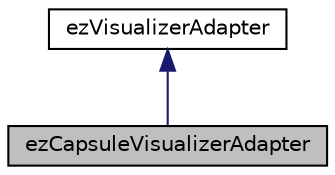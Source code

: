 digraph "ezCapsuleVisualizerAdapter"
{
 // LATEX_PDF_SIZE
  edge [fontname="Helvetica",fontsize="10",labelfontname="Helvetica",labelfontsize="10"];
  node [fontname="Helvetica",fontsize="10",shape=record];
  Node1 [label="ezCapsuleVisualizerAdapter",height=0.2,width=0.4,color="black", fillcolor="grey75", style="filled", fontcolor="black",tooltip=" "];
  Node2 -> Node1 [dir="back",color="midnightblue",fontsize="10",style="solid",fontname="Helvetica"];
  Node2 [label="ezVisualizerAdapter",height=0.2,width=0.4,color="black", fillcolor="white", style="filled",URL="$d4/d0a/classez_visualizer_adapter.htm",tooltip="Base class for the editor side code that sets up a 'visualizer' for object properties."];
}
